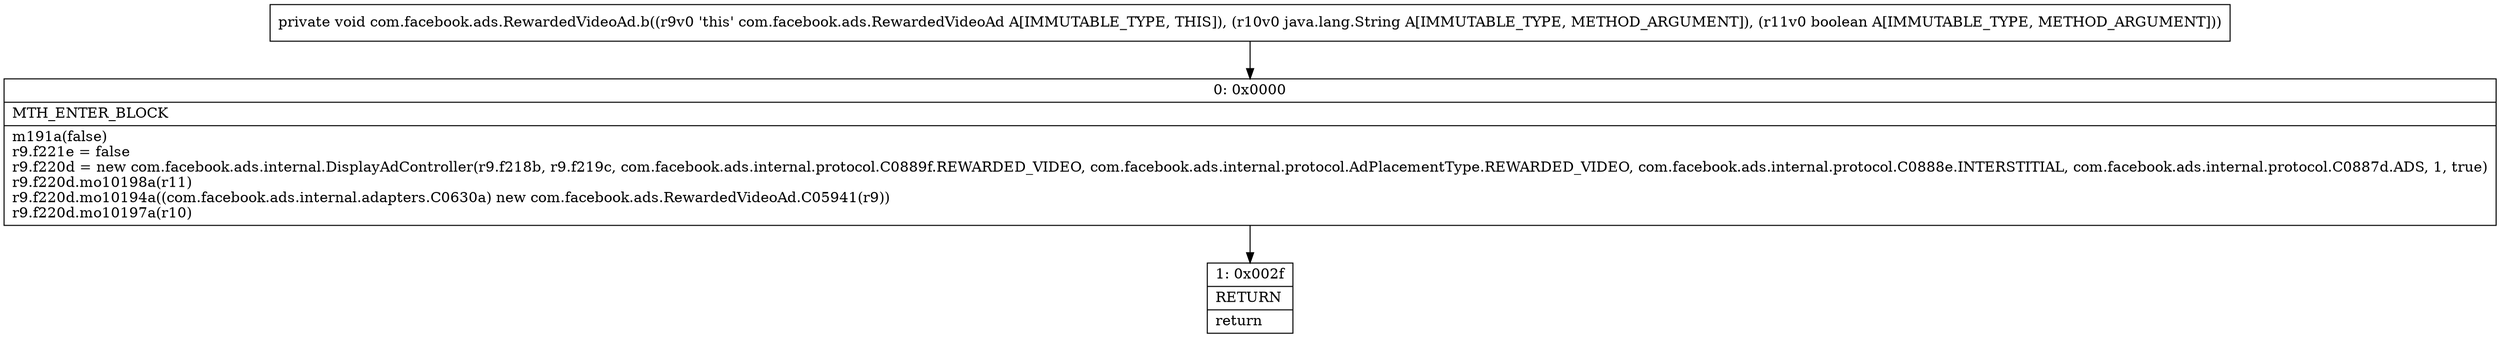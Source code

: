 digraph "CFG forcom.facebook.ads.RewardedVideoAd.b(Ljava\/lang\/String;Z)V" {
Node_0 [shape=record,label="{0\:\ 0x0000|MTH_ENTER_BLOCK\l|m191a(false)\lr9.f221e = false\lr9.f220d = new com.facebook.ads.internal.DisplayAdController(r9.f218b, r9.f219c, com.facebook.ads.internal.protocol.C0889f.REWARDED_VIDEO, com.facebook.ads.internal.protocol.AdPlacementType.REWARDED_VIDEO, com.facebook.ads.internal.protocol.C0888e.INTERSTITIAL, com.facebook.ads.internal.protocol.C0887d.ADS, 1, true)\lr9.f220d.mo10198a(r11)\lr9.f220d.mo10194a((com.facebook.ads.internal.adapters.C0630a) new com.facebook.ads.RewardedVideoAd.C05941(r9))\lr9.f220d.mo10197a(r10)\l}"];
Node_1 [shape=record,label="{1\:\ 0x002f|RETURN\l|return\l}"];
MethodNode[shape=record,label="{private void com.facebook.ads.RewardedVideoAd.b((r9v0 'this' com.facebook.ads.RewardedVideoAd A[IMMUTABLE_TYPE, THIS]), (r10v0 java.lang.String A[IMMUTABLE_TYPE, METHOD_ARGUMENT]), (r11v0 boolean A[IMMUTABLE_TYPE, METHOD_ARGUMENT])) }"];
MethodNode -> Node_0;
Node_0 -> Node_1;
}

